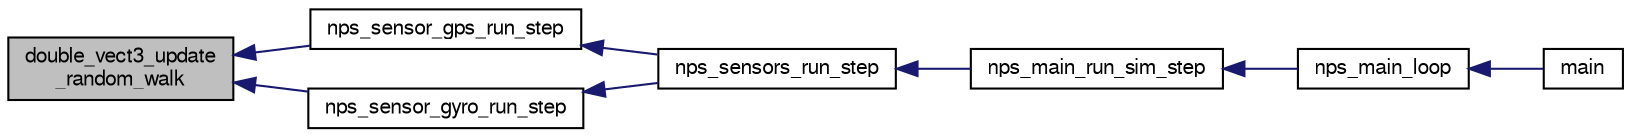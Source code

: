 digraph "double_vect3_update_random_walk"
{
  edge [fontname="FreeSans",fontsize="10",labelfontname="FreeSans",labelfontsize="10"];
  node [fontname="FreeSans",fontsize="10",shape=record];
  rankdir="LR";
  Node1 [label="double_vect3_update\l_random_walk",height=0.2,width=0.4,color="black", fillcolor="grey75", style="filled", fontcolor="black"];
  Node1 -> Node2 [dir="back",color="midnightblue",fontsize="10",style="solid",fontname="FreeSans"];
  Node2 [label="nps_sensor_gps_run_step",height=0.2,width=0.4,color="black", fillcolor="white", style="filled",URL="$nps__sensor__gps_8h.html#a8b6a7e5d571ffcdd482b49cef2e2efe4"];
  Node2 -> Node3 [dir="back",color="midnightblue",fontsize="10",style="solid",fontname="FreeSans"];
  Node3 [label="nps_sensors_run_step",height=0.2,width=0.4,color="black", fillcolor="white", style="filled",URL="$nps__sensors_8h.html#acce77f76dcc7946ef7dfd9a522b47b63"];
  Node3 -> Node4 [dir="back",color="midnightblue",fontsize="10",style="solid",fontname="FreeSans"];
  Node4 [label="nps_main_run_sim_step",height=0.2,width=0.4,color="black", fillcolor="white", style="filled",URL="$nps__main__hitl_8c.html#a9a080385e191a932860731e6f511c775"];
  Node4 -> Node5 [dir="back",color="midnightblue",fontsize="10",style="solid",fontname="FreeSans"];
  Node5 [label="nps_main_loop",height=0.2,width=0.4,color="black", fillcolor="white", style="filled",URL="$nps__main__hitl_8c.html#afa201657c19f3eac2d07487bb11a261d"];
  Node5 -> Node6 [dir="back",color="midnightblue",fontsize="10",style="solid",fontname="FreeSans"];
  Node6 [label="main",height=0.2,width=0.4,color="black", fillcolor="white", style="filled",URL="$nps__main__hitl_8c.html#a3c04138a5bfe5d72780bb7e82a18e627"];
  Node1 -> Node7 [dir="back",color="midnightblue",fontsize="10",style="solid",fontname="FreeSans"];
  Node7 [label="nps_sensor_gyro_run_step",height=0.2,width=0.4,color="black", fillcolor="white", style="filled",URL="$nps__sensor__gyro_8h.html#a0e6d7f6637deebfa2e530c1d17d8145a"];
  Node7 -> Node3 [dir="back",color="midnightblue",fontsize="10",style="solid",fontname="FreeSans"];
}
